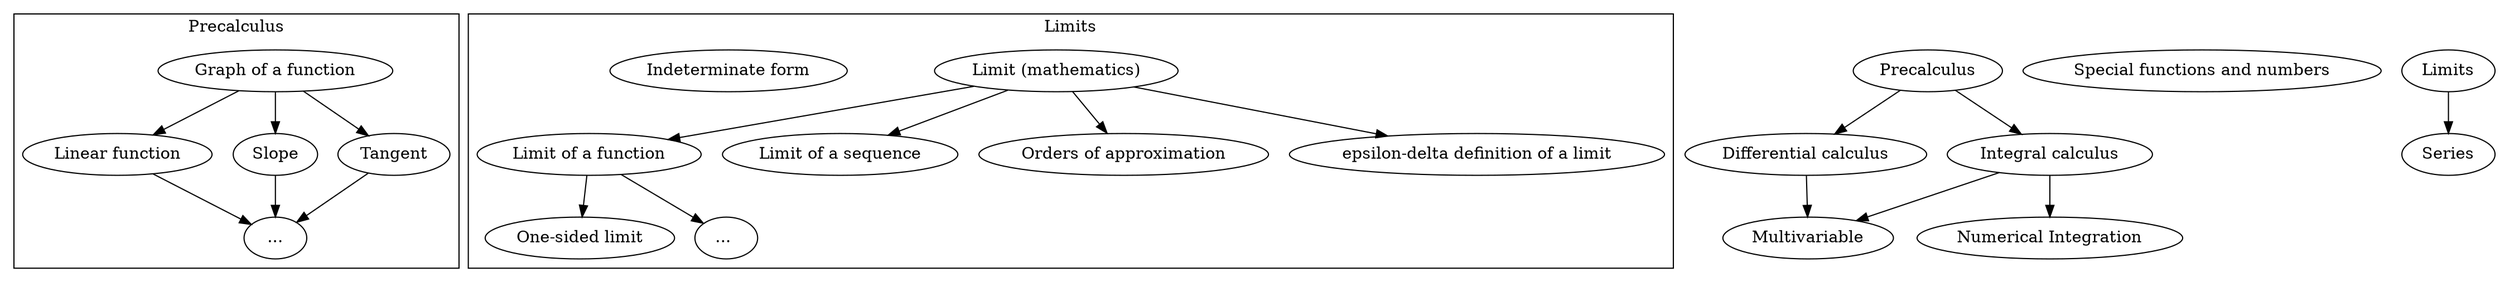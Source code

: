 digraph G {
   compound=true;
   subgraph cluster0 {
      "Graph of a function" -> "Linear function";
      "Graph of a function" -> "Slope";
      "Graph of a function" -> "Tangent";
      "Slope" -> "...";
      "Tangent" -> "...";
      "Linear function" -> "...";
      label="Precalculus";
   }
   subgraph cluster1 {
      "Limit (mathematics)" -> "Limit of a function" -> "One-sided limit";
      "Limit (mathematics)" -> "Limit of a sequence";
      "Limit (mathematics)" -> "Orders of approximation";
      "Limit (mathematics)" -> "epsilon-delta definition of a limit";
      "Indeterminate form";
      "Limit of a function" -> "... ";
      label="Limits";
   }

   "Precalculus" -> "Differential calculus" [ltail=cluster0];
   "Precalculus" -> "Integral calculus" [ltail=cluster0];
   "Special functions and numbers";
   "Integral calculus" -> "Numerical Integration";
   "Differential calculus" -> "Multivariable";
   "Integral calculus" -> "Multivariable";
   "Limits" -> "Series";
}